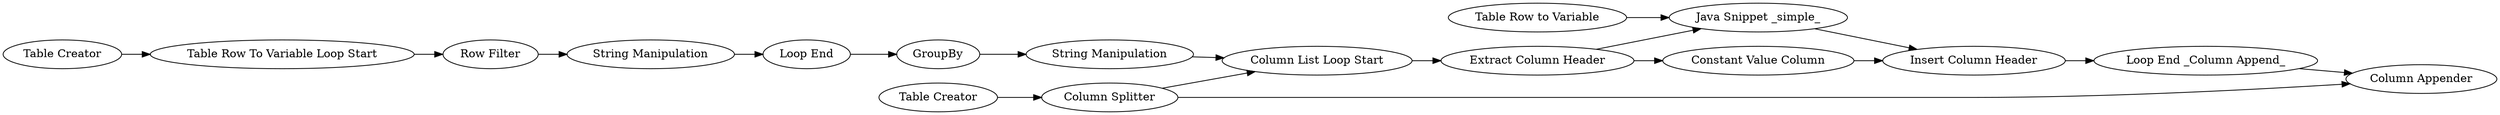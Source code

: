 digraph {
	9 -> 19
	17 -> 15
	8 -> 15
	12 -> 13
	7 -> 8
	11 -> 10
	1 -> 18
	18 -> 19
	3 -> 7
	7 -> 17
	14 -> 8
	10 -> 6
	18 -> 3
	6 -> 12
	13 -> 3
	4 -> 11
	2 -> 4
	15 -> 9
	14 [label="Table Row to Variable"]
	13 [label="String Manipulation"]
	1 [label="Table Creator"]
	7 [label="Extract Column Header"]
	9 [label="Loop End _Column Append_"]
	11 [label="Row Filter"]
	4 [label="Table Row To Variable Loop Start"]
	18 [label="Column Splitter"]
	6 [label="Loop End"]
	8 [label="Java Snippet _simple_"]
	15 [label="Insert Column Header"]
	12 [label=GroupBy]
	17 [label="Constant Value Column"]
	3 [label="Column List Loop Start"]
	2 [label="Table Creator"]
	10 [label="String Manipulation"]
	19 [label="Column Appender"]
	rankdir=LR
}
